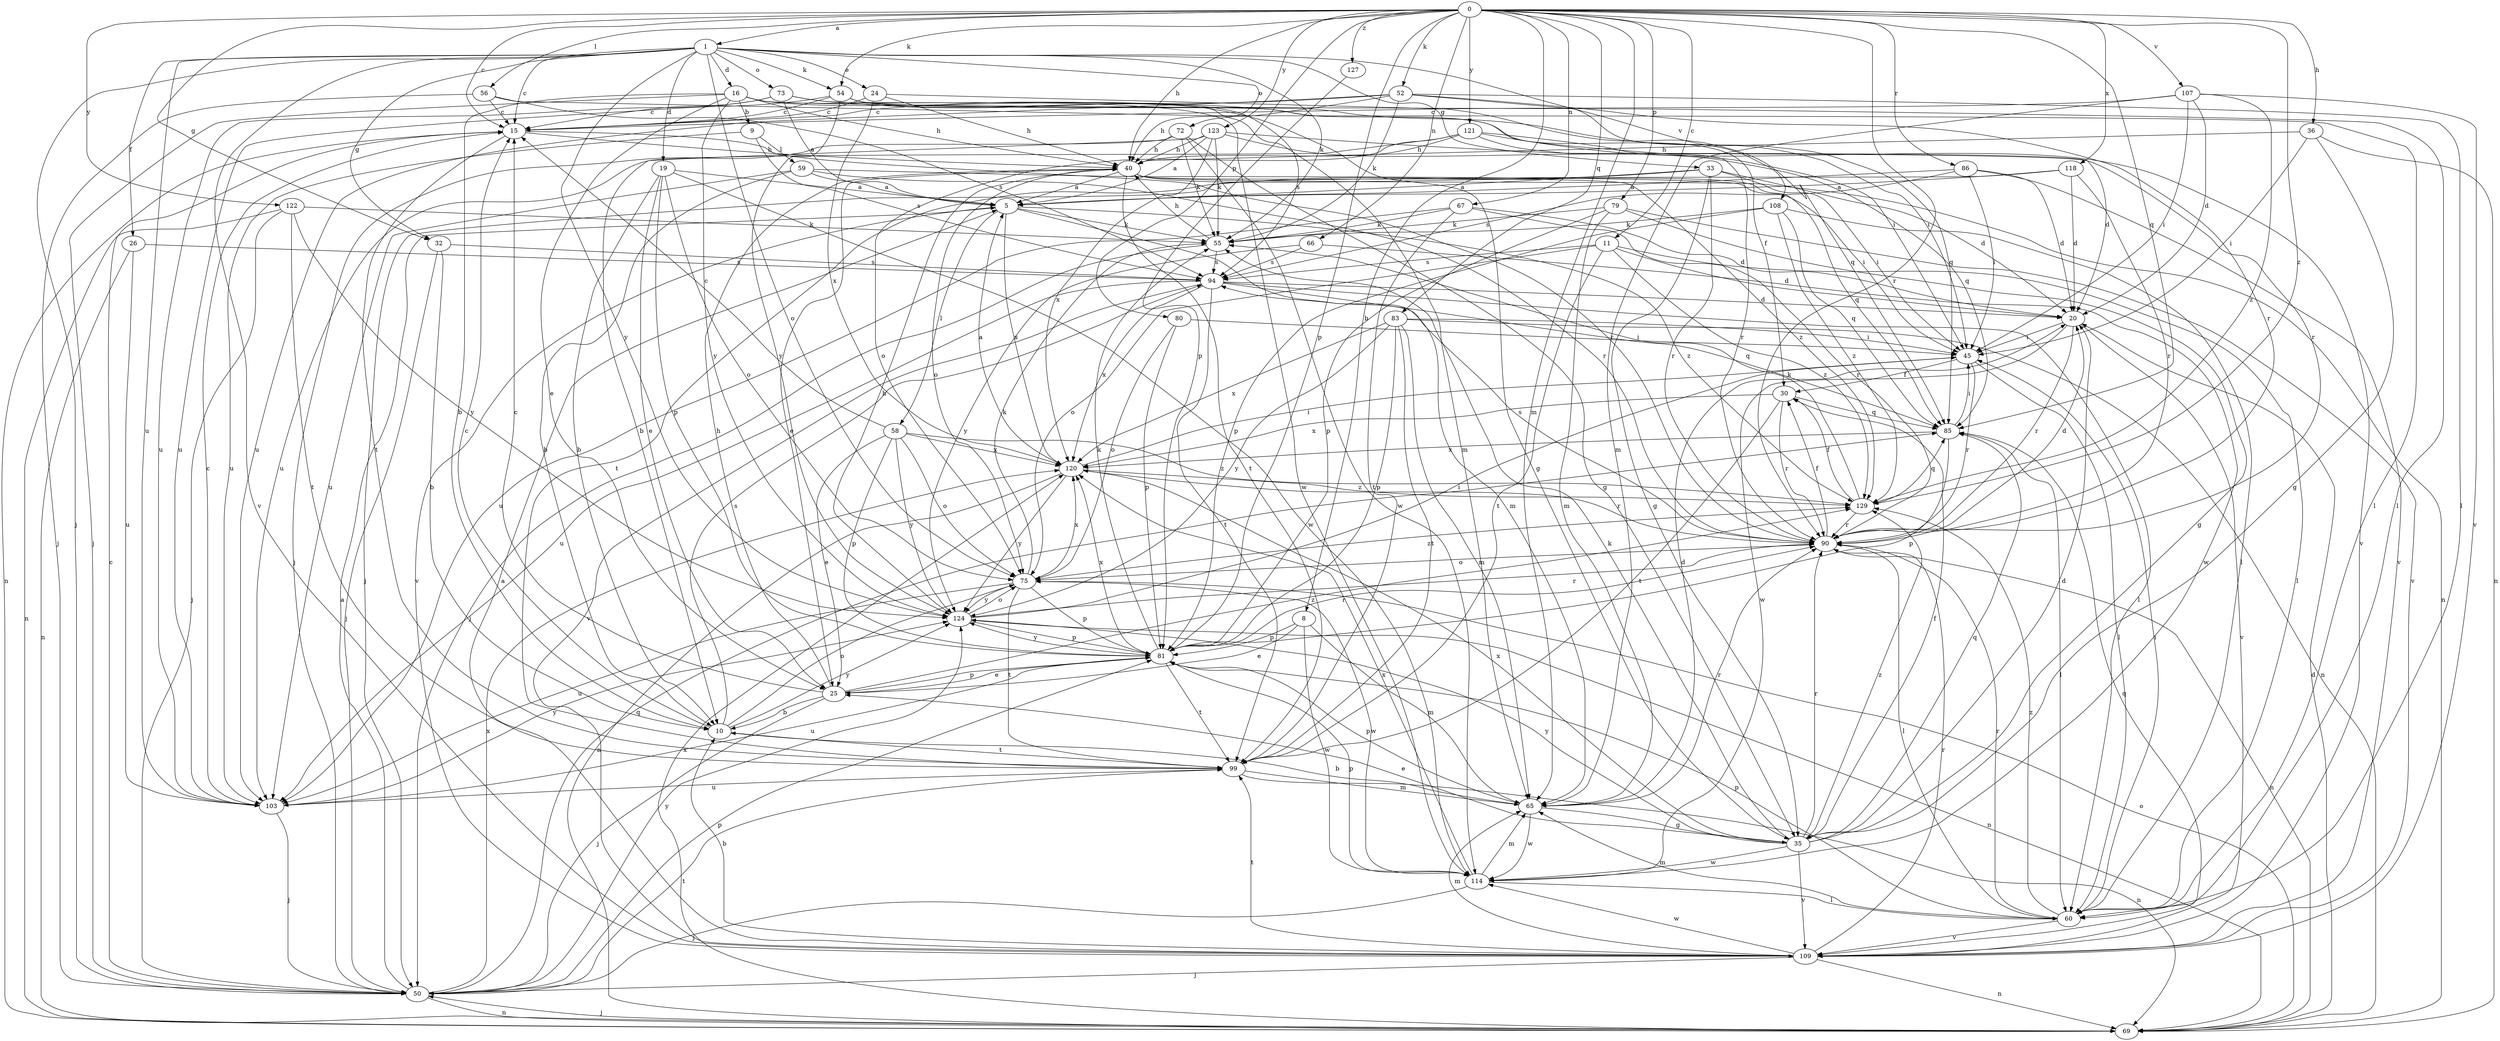 strict digraph  {
0;
1;
5;
8;
9;
10;
11;
15;
16;
19;
20;
24;
25;
26;
30;
32;
33;
35;
36;
40;
45;
50;
52;
54;
55;
56;
58;
59;
60;
65;
66;
67;
69;
72;
73;
75;
79;
80;
81;
83;
85;
86;
90;
94;
99;
103;
107;
108;
109;
114;
118;
120;
121;
122;
123;
124;
127;
129;
0 -> 1  [label=a];
0 -> 8  [label=b];
0 -> 11  [label=c];
0 -> 15  [label=c];
0 -> 32  [label=g];
0 -> 36  [label=h];
0 -> 40  [label=h];
0 -> 52  [label=k];
0 -> 54  [label=k];
0 -> 56  [label=l];
0 -> 65  [label=m];
0 -> 66  [label=n];
0 -> 67  [label=n];
0 -> 79  [label=p];
0 -> 80  [label=p];
0 -> 81  [label=p];
0 -> 83  [label=q];
0 -> 85  [label=q];
0 -> 86  [label=r];
0 -> 90  [label=r];
0 -> 107  [label=v];
0 -> 118  [label=x];
0 -> 121  [label=y];
0 -> 122  [label=y];
0 -> 123  [label=y];
0 -> 127  [label=z];
0 -> 129  [label=z];
1 -> 15  [label=c];
1 -> 16  [label=d];
1 -> 19  [label=d];
1 -> 24  [label=e];
1 -> 26  [label=f];
1 -> 32  [label=g];
1 -> 33  [label=g];
1 -> 50  [label=j];
1 -> 54  [label=k];
1 -> 55  [label=k];
1 -> 72  [label=o];
1 -> 73  [label=o];
1 -> 75  [label=o];
1 -> 103  [label=u];
1 -> 108  [label=v];
1 -> 109  [label=v];
1 -> 124  [label=y];
5 -> 55  [label=k];
5 -> 58  [label=l];
5 -> 65  [label=m];
5 -> 109  [label=v];
5 -> 120  [label=x];
5 -> 129  [label=z];
8 -> 25  [label=e];
8 -> 65  [label=m];
8 -> 81  [label=p];
8 -> 114  [label=w];
9 -> 59  [label=l];
9 -> 94  [label=s];
9 -> 103  [label=u];
10 -> 15  [label=c];
10 -> 75  [label=o];
10 -> 94  [label=s];
10 -> 99  [label=t];
10 -> 124  [label=y];
11 -> 20  [label=d];
11 -> 60  [label=l];
11 -> 75  [label=o];
11 -> 94  [label=s];
11 -> 99  [label=t];
11 -> 129  [label=z];
15 -> 40  [label=h];
15 -> 69  [label=n];
15 -> 90  [label=r];
15 -> 99  [label=t];
16 -> 9  [label=b];
16 -> 10  [label=b];
16 -> 25  [label=e];
16 -> 35  [label=g];
16 -> 40  [label=h];
16 -> 50  [label=j];
16 -> 60  [label=l];
16 -> 114  [label=w];
16 -> 124  [label=y];
19 -> 5  [label=a];
19 -> 10  [label=b];
19 -> 25  [label=e];
19 -> 75  [label=o];
19 -> 81  [label=p];
19 -> 114  [label=w];
20 -> 45  [label=i];
20 -> 90  [label=r];
20 -> 109  [label=v];
20 -> 114  [label=w];
24 -> 15  [label=c];
24 -> 40  [label=h];
24 -> 85  [label=q];
24 -> 120  [label=x];
25 -> 10  [label=b];
25 -> 15  [label=c];
25 -> 40  [label=h];
25 -> 50  [label=j];
25 -> 81  [label=p];
25 -> 129  [label=z];
26 -> 69  [label=n];
26 -> 94  [label=s];
26 -> 103  [label=u];
30 -> 85  [label=q];
30 -> 90  [label=r];
30 -> 99  [label=t];
30 -> 120  [label=x];
32 -> 10  [label=b];
32 -> 50  [label=j];
32 -> 94  [label=s];
33 -> 5  [label=a];
33 -> 20  [label=d];
33 -> 35  [label=g];
33 -> 45  [label=i];
33 -> 90  [label=r];
33 -> 99  [label=t];
35 -> 20  [label=d];
35 -> 25  [label=e];
35 -> 30  [label=f];
35 -> 55  [label=k];
35 -> 85  [label=q];
35 -> 90  [label=r];
35 -> 109  [label=v];
35 -> 114  [label=w];
35 -> 120  [label=x];
35 -> 124  [label=y];
35 -> 129  [label=z];
36 -> 35  [label=g];
36 -> 40  [label=h];
36 -> 45  [label=i];
36 -> 69  [label=n];
40 -> 5  [label=a];
40 -> 25  [label=e];
40 -> 69  [label=n];
40 -> 75  [label=o];
40 -> 85  [label=q];
40 -> 99  [label=t];
40 -> 129  [label=z];
45 -> 30  [label=f];
45 -> 60  [label=l];
45 -> 90  [label=r];
50 -> 5  [label=a];
50 -> 15  [label=c];
50 -> 69  [label=n];
50 -> 81  [label=p];
50 -> 85  [label=q];
50 -> 99  [label=t];
50 -> 120  [label=x];
50 -> 124  [label=y];
52 -> 15  [label=c];
52 -> 40  [label=h];
52 -> 55  [label=k];
52 -> 60  [label=l];
52 -> 85  [label=q];
52 -> 90  [label=r];
52 -> 103  [label=u];
54 -> 15  [label=c];
54 -> 30  [label=f];
54 -> 45  [label=i];
54 -> 94  [label=s];
54 -> 103  [label=u];
54 -> 124  [label=y];
55 -> 40  [label=h];
55 -> 50  [label=j];
55 -> 94  [label=s];
56 -> 15  [label=c];
56 -> 50  [label=j];
56 -> 60  [label=l];
56 -> 94  [label=s];
58 -> 15  [label=c];
58 -> 25  [label=e];
58 -> 75  [label=o];
58 -> 81  [label=p];
58 -> 120  [label=x];
58 -> 124  [label=y];
58 -> 129  [label=z];
59 -> 5  [label=a];
59 -> 10  [label=b];
59 -> 45  [label=i];
59 -> 90  [label=r];
59 -> 103  [label=u];
60 -> 45  [label=i];
60 -> 65  [label=m];
60 -> 81  [label=p];
60 -> 90  [label=r];
60 -> 109  [label=v];
60 -> 129  [label=z];
65 -> 10  [label=b];
65 -> 20  [label=d];
65 -> 35  [label=g];
65 -> 81  [label=p];
65 -> 90  [label=r];
65 -> 114  [label=w];
66 -> 94  [label=s];
66 -> 114  [label=w];
66 -> 124  [label=y];
67 -> 20  [label=d];
67 -> 55  [label=k];
67 -> 90  [label=r];
67 -> 99  [label=t];
67 -> 103  [label=u];
69 -> 20  [label=d];
69 -> 50  [label=j];
69 -> 75  [label=o];
69 -> 120  [label=x];
72 -> 35  [label=g];
72 -> 40  [label=h];
72 -> 50  [label=j];
72 -> 55  [label=k];
72 -> 114  [label=w];
73 -> 5  [label=a];
73 -> 15  [label=c];
73 -> 45  [label=i];
73 -> 65  [label=m];
73 -> 103  [label=u];
75 -> 55  [label=k];
75 -> 81  [label=p];
75 -> 99  [label=t];
75 -> 103  [label=u];
75 -> 114  [label=w];
75 -> 120  [label=x];
75 -> 124  [label=y];
75 -> 129  [label=z];
79 -> 35  [label=g];
79 -> 55  [label=k];
79 -> 65  [label=m];
79 -> 81  [label=p];
79 -> 109  [label=v];
80 -> 45  [label=i];
80 -> 75  [label=o];
80 -> 81  [label=p];
81 -> 25  [label=e];
81 -> 55  [label=k];
81 -> 90  [label=r];
81 -> 99  [label=t];
81 -> 103  [label=u];
81 -> 120  [label=x];
81 -> 124  [label=y];
83 -> 45  [label=i];
83 -> 65  [label=m];
83 -> 69  [label=n];
83 -> 81  [label=p];
83 -> 99  [label=t];
83 -> 120  [label=x];
83 -> 124  [label=y];
85 -> 45  [label=i];
85 -> 60  [label=l];
85 -> 81  [label=p];
85 -> 120  [label=x];
86 -> 5  [label=a];
86 -> 20  [label=d];
86 -> 45  [label=i];
86 -> 94  [label=s];
86 -> 109  [label=v];
90 -> 20  [label=d];
90 -> 30  [label=f];
90 -> 60  [label=l];
90 -> 69  [label=n];
90 -> 75  [label=o];
90 -> 94  [label=s];
94 -> 20  [label=d];
94 -> 60  [label=l];
94 -> 85  [label=q];
94 -> 99  [label=t];
94 -> 103  [label=u];
94 -> 109  [label=v];
94 -> 120  [label=x];
99 -> 65  [label=m];
99 -> 69  [label=n];
99 -> 103  [label=u];
103 -> 15  [label=c];
103 -> 50  [label=j];
103 -> 124  [label=y];
107 -> 15  [label=c];
107 -> 20  [label=d];
107 -> 45  [label=i];
107 -> 65  [label=m];
107 -> 109  [label=v];
107 -> 129  [label=z];
108 -> 55  [label=k];
108 -> 60  [label=l];
108 -> 81  [label=p];
108 -> 85  [label=q];
108 -> 129  [label=z];
109 -> 5  [label=a];
109 -> 10  [label=b];
109 -> 50  [label=j];
109 -> 65  [label=m];
109 -> 69  [label=n];
109 -> 85  [label=q];
109 -> 90  [label=r];
109 -> 99  [label=t];
109 -> 114  [label=w];
114 -> 50  [label=j];
114 -> 60  [label=l];
114 -> 65  [label=m];
114 -> 81  [label=p];
114 -> 120  [label=x];
118 -> 5  [label=a];
118 -> 20  [label=d];
118 -> 50  [label=j];
118 -> 90  [label=r];
120 -> 5  [label=a];
120 -> 45  [label=i];
120 -> 69  [label=n];
120 -> 90  [label=r];
120 -> 124  [label=y];
120 -> 129  [label=z];
121 -> 20  [label=d];
121 -> 40  [label=h];
121 -> 75  [label=o];
121 -> 90  [label=r];
121 -> 103  [label=u];
121 -> 109  [label=v];
122 -> 50  [label=j];
122 -> 55  [label=k];
122 -> 69  [label=n];
122 -> 99  [label=t];
122 -> 124  [label=y];
123 -> 5  [label=a];
123 -> 10  [label=b];
123 -> 40  [label=h];
123 -> 55  [label=k];
123 -> 85  [label=q];
123 -> 90  [label=r];
123 -> 120  [label=x];
124 -> 40  [label=h];
124 -> 45  [label=i];
124 -> 69  [label=n];
124 -> 75  [label=o];
124 -> 81  [label=p];
124 -> 90  [label=r];
127 -> 81  [label=p];
129 -> 30  [label=f];
129 -> 55  [label=k];
129 -> 85  [label=q];
129 -> 90  [label=r];
}
